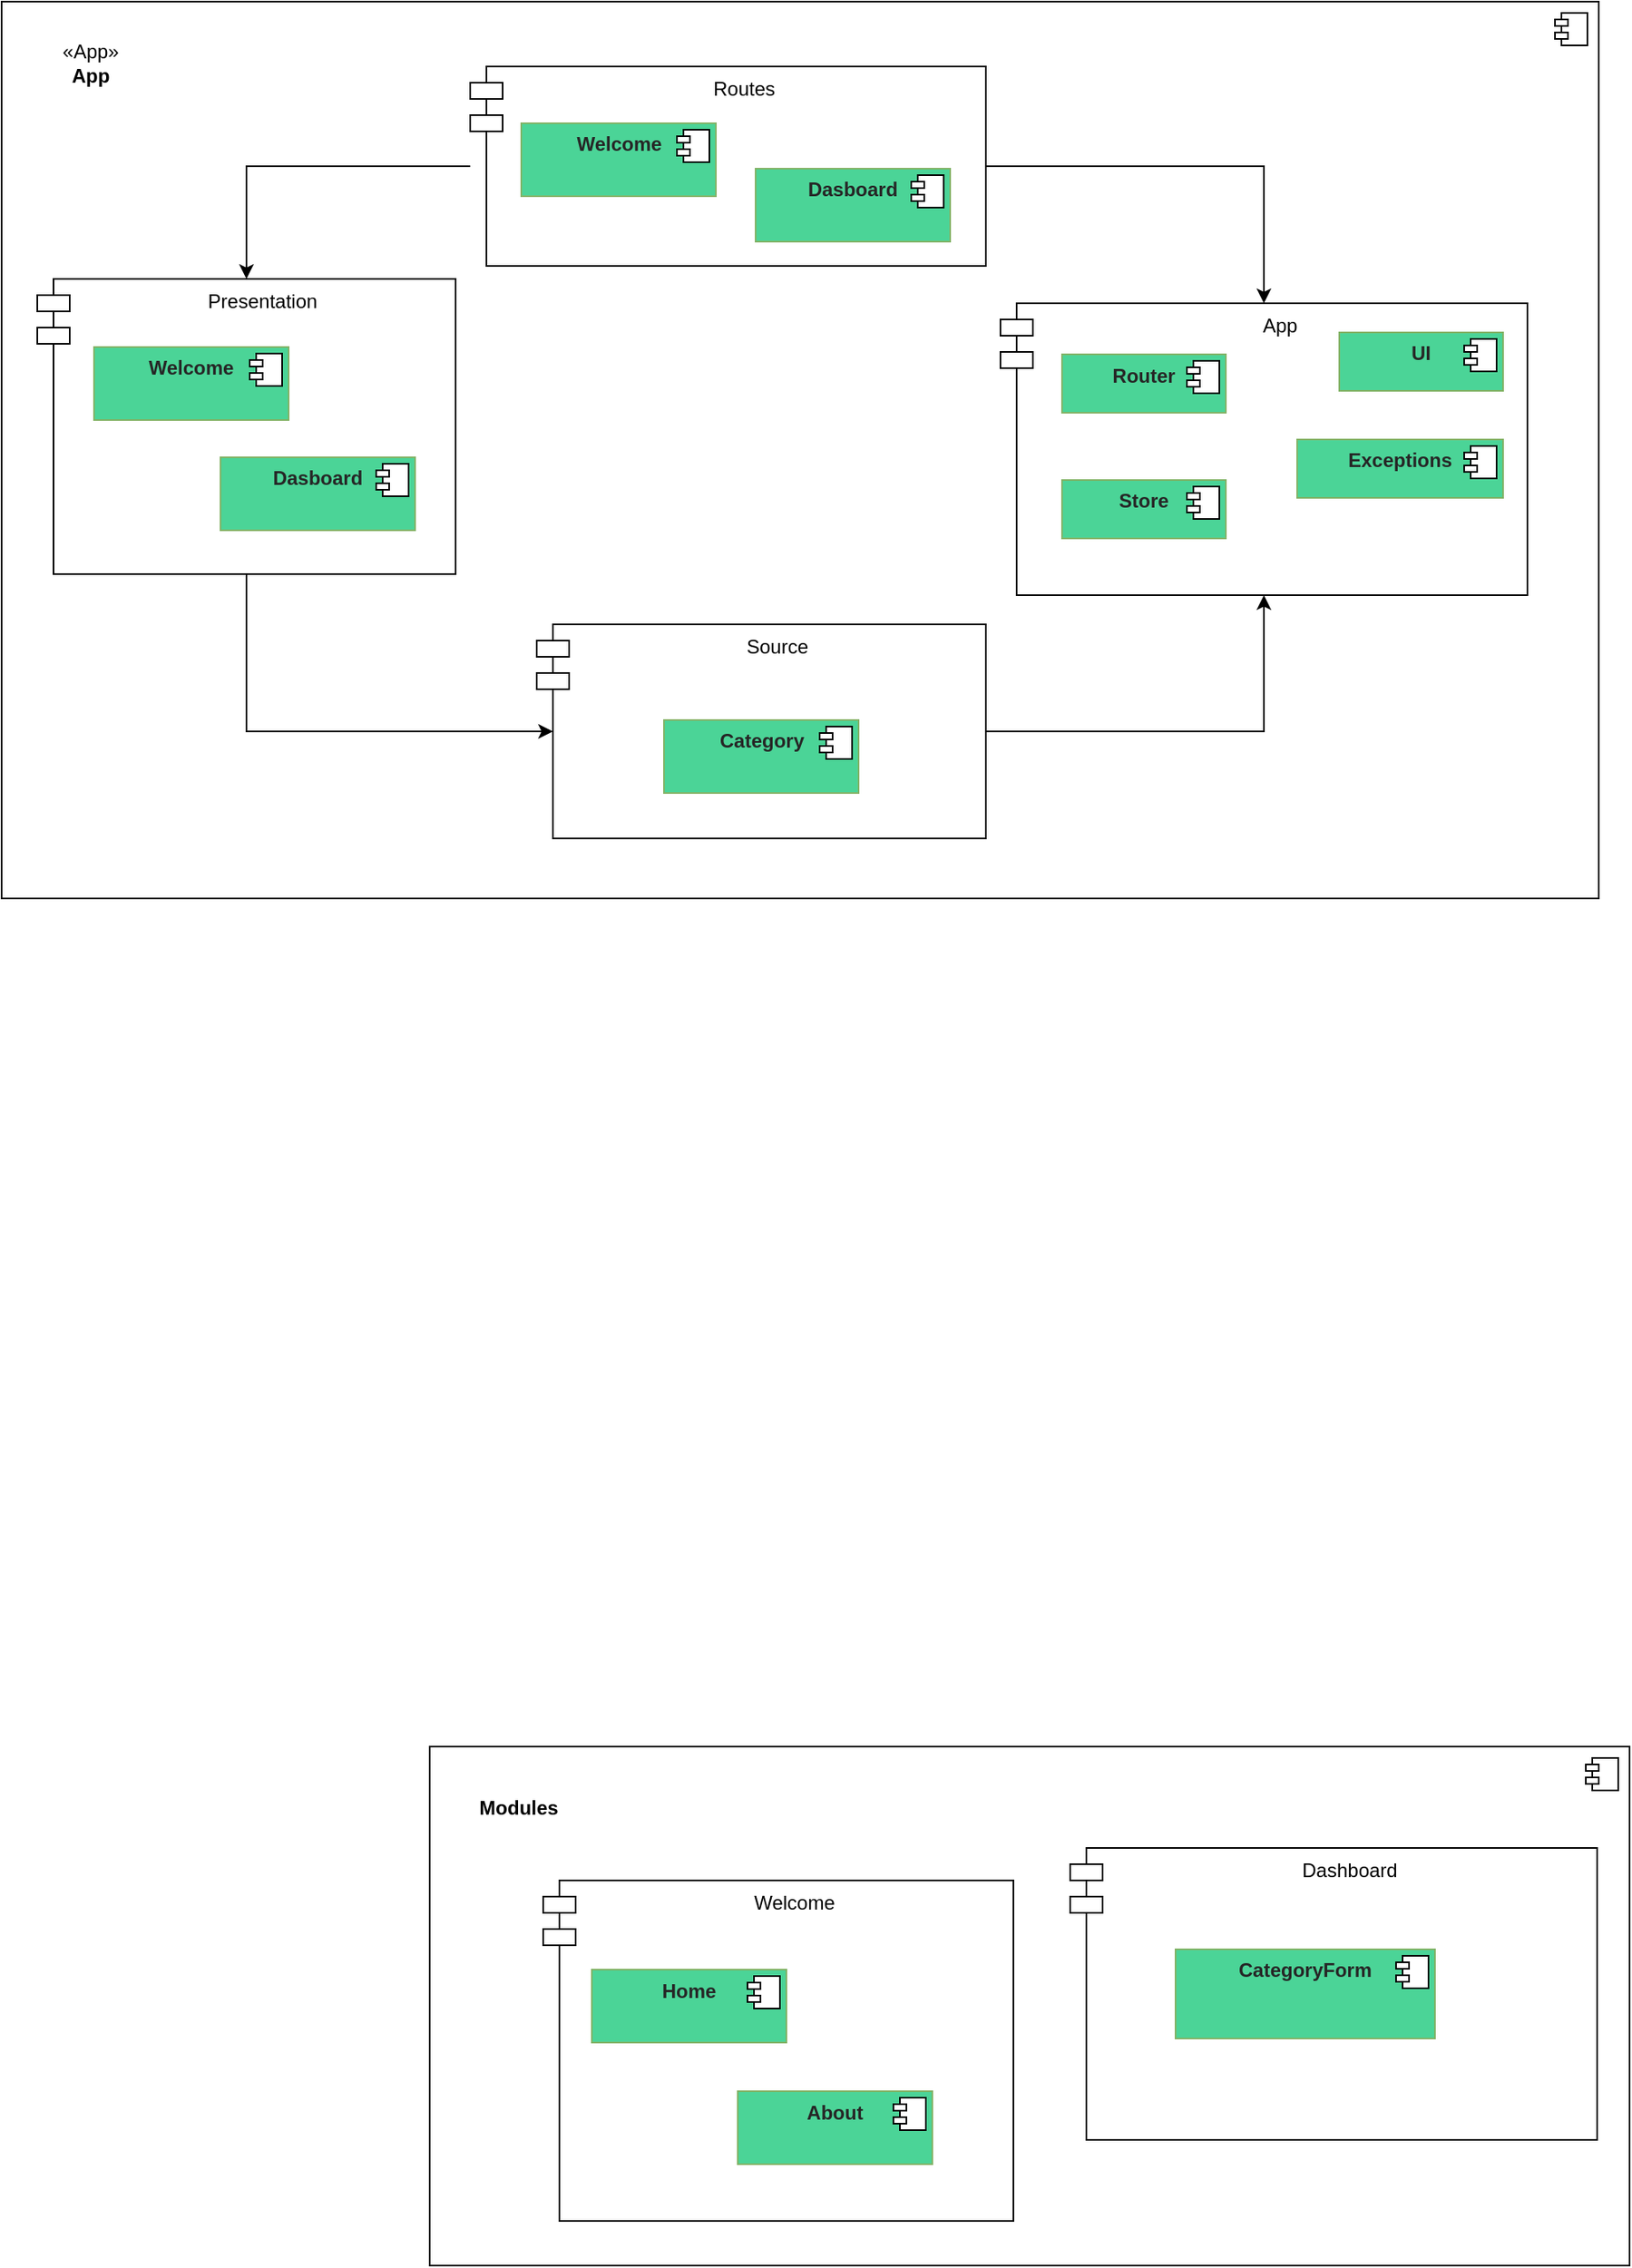 <mxfile version="14.5.0" type="device"><diagram id="gvW7OyBGGFcuHT9ES0Ki" name="Page-1"><mxGraphModel dx="1673" dy="934" grid="0" gridSize="10" guides="1" tooltips="1" connect="1" arrows="1" fold="1" page="1" pageScale="1" pageWidth="1169" pageHeight="827" math="0" shadow="0"><root><mxCell id="0"/><mxCell id="1" parent="0"/><mxCell id="L0N6HKRvcUdRj-f1X84M-1" value="" style="html=1;dropTarget=0;" vertex="1" parent="1"><mxGeometry x="331" y="1142" width="740" height="320" as="geometry"/></mxCell><mxCell id="L0N6HKRvcUdRj-f1X84M-2" value="" style="shape=module;jettyWidth=8;jettyHeight=4;" vertex="1" parent="L0N6HKRvcUdRj-f1X84M-1"><mxGeometry x="1" width="20" height="20" relative="1" as="geometry"><mxPoint x="-27" y="7" as="offset"/></mxGeometry></mxCell><mxCell id="L0N6HKRvcUdRj-f1X84M-3" value="Welcome" style="shape=module;align=left;spacingLeft=20;align=center;verticalAlign=top;" vertex="1" parent="1"><mxGeometry x="401" y="1224.5" width="290" height="210" as="geometry"/></mxCell><mxCell id="L0N6HKRvcUdRj-f1X84M-5" value="Dashboard" style="shape=module;align=left;spacingLeft=20;align=center;verticalAlign=top;" vertex="1" parent="1"><mxGeometry x="726" y="1204.5" width="325" height="180" as="geometry"/></mxCell><mxCell id="L0N6HKRvcUdRj-f1X84M-6" value="&lt;p style=&quot;margin: 0px ; margin-top: 6px ; text-align: center&quot;&gt;&lt;b&gt;CategoryForm&lt;/b&gt;&lt;/p&gt;" style="align=left;overflow=fill;html=1;dropTarget=0;strokeColor=#82b366;fillColor=#4BD497;fontColor=#262626;" vertex="1" parent="1"><mxGeometry x="791" y="1267" width="160" height="55" as="geometry"/></mxCell><mxCell id="L0N6HKRvcUdRj-f1X84M-7" value="" style="shape=component;jettyWidth=8;jettyHeight=4;" vertex="1" parent="L0N6HKRvcUdRj-f1X84M-6"><mxGeometry x="1" width="20" height="20" relative="1" as="geometry"><mxPoint x="-24" y="4" as="offset"/></mxGeometry></mxCell><mxCell id="L0N6HKRvcUdRj-f1X84M-8" value="&lt;b&gt;Modules&lt;/b&gt;" style="text;html=1;strokeColor=none;fillColor=none;align=center;verticalAlign=middle;whiteSpace=wrap;rounded=0;" vertex="1" parent="1"><mxGeometry x="341" y="1154.5" width="90" height="50" as="geometry"/></mxCell><mxCell id="L0N6HKRvcUdRj-f1X84M-9" value="&lt;p style=&quot;margin: 0px ; margin-top: 6px ; text-align: center&quot;&gt;&lt;b&gt;Home&lt;/b&gt;&lt;/p&gt;" style="align=left;overflow=fill;html=1;dropTarget=0;strokeColor=#82b366;fillColor=#4BD497;fontColor=#262626;" vertex="1" parent="1"><mxGeometry x="431" y="1279.5" width="120" height="45" as="geometry"/></mxCell><mxCell id="L0N6HKRvcUdRj-f1X84M-10" value="" style="shape=component;jettyWidth=8;jettyHeight=4;" vertex="1" parent="L0N6HKRvcUdRj-f1X84M-9"><mxGeometry x="1" width="20" height="20" relative="1" as="geometry"><mxPoint x="-24" y="4" as="offset"/></mxGeometry></mxCell><mxCell id="L0N6HKRvcUdRj-f1X84M-11" value="&lt;p style=&quot;margin: 0px ; margin-top: 6px ; text-align: center&quot;&gt;&lt;b&gt;About&lt;/b&gt;&lt;/p&gt;" style="align=left;overflow=fill;html=1;dropTarget=0;strokeColor=#82b366;fillColor=#4BD497;fontColor=#262626;" vertex="1" parent="1"><mxGeometry x="521" y="1354.5" width="120" height="45" as="geometry"/></mxCell><mxCell id="L0N6HKRvcUdRj-f1X84M-12" value="" style="shape=component;jettyWidth=8;jettyHeight=4;" vertex="1" parent="L0N6HKRvcUdRj-f1X84M-11"><mxGeometry x="1" width="20" height="20" relative="1" as="geometry"><mxPoint x="-24" y="4" as="offset"/></mxGeometry></mxCell><mxCell id="L0N6HKRvcUdRj-f1X84M-13" value="" style="html=1;dropTarget=0;" vertex="1" parent="1"><mxGeometry x="67" y="66" width="985" height="553" as="geometry"/></mxCell><mxCell id="L0N6HKRvcUdRj-f1X84M-14" value="" style="shape=module;jettyWidth=8;jettyHeight=4;" vertex="1" parent="L0N6HKRvcUdRj-f1X84M-13"><mxGeometry x="1" width="20" height="20" relative="1" as="geometry"><mxPoint x="-27" y="7" as="offset"/></mxGeometry></mxCell><mxCell id="L0N6HKRvcUdRj-f1X84M-15" value="Presentation" style="shape=module;align=left;spacingLeft=20;align=center;verticalAlign=top;" vertex="1" parent="1"><mxGeometry x="89" y="237" width="258" height="182" as="geometry"/></mxCell><mxCell id="L0N6HKRvcUdRj-f1X84M-16" value="App" style="shape=module;align=left;spacingLeft=20;align=center;verticalAlign=top;" vertex="1" parent="1"><mxGeometry x="683" y="252" width="325" height="180" as="geometry"/></mxCell><mxCell id="L0N6HKRvcUdRj-f1X84M-19" value="&lt;span&gt;«App»&lt;/span&gt;&lt;br&gt;&lt;b&gt;App&lt;/b&gt;" style="text;html=1;strokeColor=none;fillColor=none;align=center;verticalAlign=middle;whiteSpace=wrap;rounded=0;" vertex="1" parent="1"><mxGeometry x="77" y="78.5" width="90" height="50" as="geometry"/></mxCell><mxCell id="L0N6HKRvcUdRj-f1X84M-27" style="edgeStyle=orthogonalEdgeStyle;rounded=0;orthogonalLoop=1;jettySize=auto;html=1;exitX=1;exitY=0.5;exitDx=0;exitDy=0;fontColor=#262626;" edge="1" parent="1" source="L0N6HKRvcUdRj-f1X84M-24" target="L0N6HKRvcUdRj-f1X84M-16"><mxGeometry relative="1" as="geometry"/></mxCell><mxCell id="L0N6HKRvcUdRj-f1X84M-28" style="edgeStyle=orthogonalEdgeStyle;rounded=0;orthogonalLoop=1;jettySize=auto;html=1;entryX=0.5;entryY=0;entryDx=0;entryDy=0;fontColor=#262626;" edge="1" parent="1" source="L0N6HKRvcUdRj-f1X84M-24" target="L0N6HKRvcUdRj-f1X84M-15"><mxGeometry relative="1" as="geometry"/></mxCell><mxCell id="L0N6HKRvcUdRj-f1X84M-24" value="Routes" style="shape=module;align=left;spacingLeft=20;align=center;verticalAlign=top;" vertex="1" parent="1"><mxGeometry x="356" y="106" width="318" height="123" as="geometry"/></mxCell><mxCell id="L0N6HKRvcUdRj-f1X84M-30" style="edgeStyle=orthogonalEdgeStyle;rounded=0;orthogonalLoop=1;jettySize=auto;html=1;fontColor=#262626;" edge="1" parent="1" source="L0N6HKRvcUdRj-f1X84M-25" target="L0N6HKRvcUdRj-f1X84M-16"><mxGeometry relative="1" as="geometry"/></mxCell><mxCell id="L0N6HKRvcUdRj-f1X84M-41" style="edgeStyle=orthogonalEdgeStyle;rounded=0;orthogonalLoop=1;jettySize=auto;html=1;exitX=0;exitY=0.5;exitDx=10;exitDy=0;exitPerimeter=0;fontColor=#262626;endArrow=none;endFill=0;startArrow=classic;startFill=1;" edge="1" parent="1" source="L0N6HKRvcUdRj-f1X84M-25" target="L0N6HKRvcUdRj-f1X84M-15"><mxGeometry relative="1" as="geometry"/></mxCell><mxCell id="L0N6HKRvcUdRj-f1X84M-25" value="Source" style="shape=module;align=left;spacingLeft=20;align=center;verticalAlign=top;" vertex="1" parent="1"><mxGeometry x="397" y="450" width="277" height="132" as="geometry"/></mxCell><mxCell id="L0N6HKRvcUdRj-f1X84M-32" value="&lt;p style=&quot;margin: 0px ; margin-top: 6px ; text-align: center&quot;&gt;&lt;b&gt;Welcome&lt;/b&gt;&lt;/p&gt;" style="align=left;overflow=fill;html=1;dropTarget=0;strokeColor=#82b366;fillColor=#4BD497;fontColor=#262626;" vertex="1" parent="1"><mxGeometry x="387.5" y="141" width="120" height="45" as="geometry"/></mxCell><mxCell id="L0N6HKRvcUdRj-f1X84M-33" value="" style="shape=component;jettyWidth=8;jettyHeight=4;" vertex="1" parent="L0N6HKRvcUdRj-f1X84M-32"><mxGeometry x="1" width="20" height="20" relative="1" as="geometry"><mxPoint x="-24" y="4" as="offset"/></mxGeometry></mxCell><mxCell id="L0N6HKRvcUdRj-f1X84M-34" value="&lt;p style=&quot;margin: 0px ; margin-top: 6px ; text-align: center&quot;&gt;&lt;b&gt;Dasboard&lt;/b&gt;&lt;/p&gt;" style="align=left;overflow=fill;html=1;dropTarget=0;strokeColor=#82b366;fillColor=#4BD497;fontColor=#262626;" vertex="1" parent="1"><mxGeometry x="532" y="169" width="120" height="45" as="geometry"/></mxCell><mxCell id="L0N6HKRvcUdRj-f1X84M-35" value="" style="shape=component;jettyWidth=8;jettyHeight=4;" vertex="1" parent="L0N6HKRvcUdRj-f1X84M-34"><mxGeometry x="1" width="20" height="20" relative="1" as="geometry"><mxPoint x="-24" y="4" as="offset"/></mxGeometry></mxCell><mxCell id="L0N6HKRvcUdRj-f1X84M-36" value="&lt;p style=&quot;margin: 0px ; margin-top: 6px ; text-align: center&quot;&gt;&lt;b&gt;Welcome&lt;/b&gt;&lt;/p&gt;" style="align=left;overflow=fill;html=1;dropTarget=0;strokeColor=#82b366;fillColor=#4BD497;fontColor=#262626;" vertex="1" parent="1"><mxGeometry x="124" y="279" width="120" height="45" as="geometry"/></mxCell><mxCell id="L0N6HKRvcUdRj-f1X84M-37" value="" style="shape=component;jettyWidth=8;jettyHeight=4;" vertex="1" parent="L0N6HKRvcUdRj-f1X84M-36"><mxGeometry x="1" width="20" height="20" relative="1" as="geometry"><mxPoint x="-24" y="4" as="offset"/></mxGeometry></mxCell><mxCell id="L0N6HKRvcUdRj-f1X84M-38" value="&lt;p style=&quot;margin: 0px ; margin-top: 6px ; text-align: center&quot;&gt;&lt;b&gt;Dasboard&lt;/b&gt;&lt;/p&gt;" style="align=left;overflow=fill;html=1;dropTarget=0;strokeColor=#82b366;fillColor=#4BD497;fontColor=#262626;" vertex="1" parent="1"><mxGeometry x="202" y="347" width="120" height="45" as="geometry"/></mxCell><mxCell id="L0N6HKRvcUdRj-f1X84M-39" value="" style="shape=component;jettyWidth=8;jettyHeight=4;" vertex="1" parent="L0N6HKRvcUdRj-f1X84M-38"><mxGeometry x="1" width="20" height="20" relative="1" as="geometry"><mxPoint x="-24" y="4" as="offset"/></mxGeometry></mxCell><mxCell id="L0N6HKRvcUdRj-f1X84M-42" value="&lt;p style=&quot;margin: 0px ; margin-top: 6px ; text-align: center&quot;&gt;&lt;b&gt;Category&lt;/b&gt;&lt;/p&gt;" style="align=left;overflow=fill;html=1;dropTarget=0;strokeColor=#82b366;fillColor=#4BD497;fontColor=#262626;" vertex="1" parent="1"><mxGeometry x="475.5" y="509" width="120" height="45" as="geometry"/></mxCell><mxCell id="L0N6HKRvcUdRj-f1X84M-43" value="" style="shape=component;jettyWidth=8;jettyHeight=4;" vertex="1" parent="L0N6HKRvcUdRj-f1X84M-42"><mxGeometry x="1" width="20" height="20" relative="1" as="geometry"><mxPoint x="-24" y="4" as="offset"/></mxGeometry></mxCell><mxCell id="L0N6HKRvcUdRj-f1X84M-44" value="&lt;p style=&quot;margin: 0px ; margin-top: 6px ; text-align: center&quot;&gt;&lt;b&gt;Router&lt;/b&gt;&lt;/p&gt;" style="align=left;overflow=fill;html=1;dropTarget=0;strokeColor=#82b366;fillColor=#4BD497;fontColor=#262626;" vertex="1" parent="1"><mxGeometry x="721" y="283.5" width="101" height="36" as="geometry"/></mxCell><mxCell id="L0N6HKRvcUdRj-f1X84M-45" value="" style="shape=component;jettyWidth=8;jettyHeight=4;" vertex="1" parent="L0N6HKRvcUdRj-f1X84M-44"><mxGeometry x="1" width="20" height="20" relative="1" as="geometry"><mxPoint x="-24" y="4" as="offset"/></mxGeometry></mxCell><mxCell id="L0N6HKRvcUdRj-f1X84M-46" value="&lt;p style=&quot;margin: 0px ; margin-top: 6px ; text-align: center&quot;&gt;&lt;b&gt;UI&lt;/b&gt;&lt;/p&gt;" style="align=left;overflow=fill;html=1;dropTarget=0;strokeColor=#82b366;fillColor=#4BD497;fontColor=#262626;" vertex="1" parent="1"><mxGeometry x="892" y="270" width="101" height="36" as="geometry"/></mxCell><mxCell id="L0N6HKRvcUdRj-f1X84M-47" value="" style="shape=component;jettyWidth=8;jettyHeight=4;" vertex="1" parent="L0N6HKRvcUdRj-f1X84M-46"><mxGeometry x="1" width="20" height="20" relative="1" as="geometry"><mxPoint x="-24" y="4" as="offset"/></mxGeometry></mxCell><mxCell id="L0N6HKRvcUdRj-f1X84M-48" value="&lt;p style=&quot;margin: 0px ; margin-top: 6px ; text-align: center&quot;&gt;&lt;b&gt;Store&lt;/b&gt;&lt;/p&gt;" style="align=left;overflow=fill;html=1;dropTarget=0;strokeColor=#82b366;fillColor=#4BD497;fontColor=#262626;" vertex="1" parent="1"><mxGeometry x="721" y="361" width="101" height="36" as="geometry"/></mxCell><mxCell id="L0N6HKRvcUdRj-f1X84M-49" value="" style="shape=component;jettyWidth=8;jettyHeight=4;" vertex="1" parent="L0N6HKRvcUdRj-f1X84M-48"><mxGeometry x="1" width="20" height="20" relative="1" as="geometry"><mxPoint x="-24" y="4" as="offset"/></mxGeometry></mxCell><mxCell id="L0N6HKRvcUdRj-f1X84M-50" value="&lt;p style=&quot;margin: 0px ; margin-top: 6px ; text-align: center&quot;&gt;&lt;b&gt;Exceptions&lt;/b&gt;&lt;/p&gt;" style="align=left;overflow=fill;html=1;dropTarget=0;strokeColor=#82b366;fillColor=#4BD497;fontColor=#262626;" vertex="1" parent="1"><mxGeometry x="866" y="336" width="127" height="36" as="geometry"/></mxCell><mxCell id="L0N6HKRvcUdRj-f1X84M-51" value="" style="shape=component;jettyWidth=8;jettyHeight=4;" vertex="1" parent="L0N6HKRvcUdRj-f1X84M-50"><mxGeometry x="1" width="20" height="20" relative="1" as="geometry"><mxPoint x="-24" y="4" as="offset"/></mxGeometry></mxCell></root></mxGraphModel></diagram></mxfile>